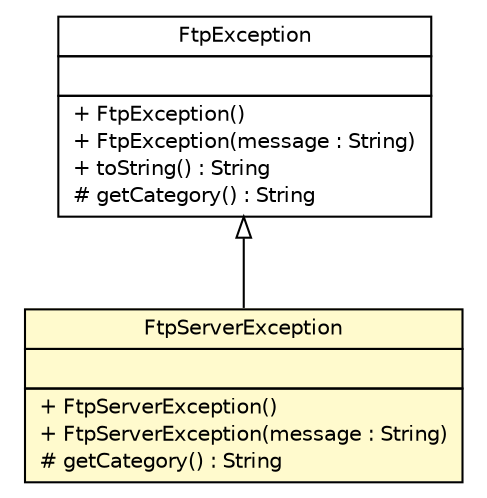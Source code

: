 #!/usr/local/bin/dot
#
# Class diagram 
# Generated by UMLGraph version 5.1 (http://www.umlgraph.org/)
#

digraph G {
	edge [fontname="Helvetica",fontsize=10,labelfontname="Helvetica",labelfontsize=10];
	node [fontname="Helvetica",fontsize=10,shape=plaintext];
	nodesep=0.25;
	ranksep=0.5;
	// com.apporiented.hermesftp.exception.FtpServerException
	c3372 [label=<<table title="com.apporiented.hermesftp.exception.FtpServerException" border="0" cellborder="1" cellspacing="0" cellpadding="2" port="p" bgcolor="lemonChiffon" href="./FtpServerException.html">
		<tr><td><table border="0" cellspacing="0" cellpadding="1">
<tr><td align="center" balign="center"> FtpServerException </td></tr>
		</table></td></tr>
		<tr><td><table border="0" cellspacing="0" cellpadding="1">
<tr><td align="left" balign="left">  </td></tr>
		</table></td></tr>
		<tr><td><table border="0" cellspacing="0" cellpadding="1">
<tr><td align="left" balign="left"> + FtpServerException() </td></tr>
<tr><td align="left" balign="left"> + FtpServerException(message : String) </td></tr>
<tr><td align="left" balign="left"> # getCategory() : String </td></tr>
		</table></td></tr>
		</table>>, fontname="Helvetica", fontcolor="black", fontsize=10.0];
	// com.apporiented.hermesftp.exception.FtpException
	c3377 [label=<<table title="com.apporiented.hermesftp.exception.FtpException" border="0" cellborder="1" cellspacing="0" cellpadding="2" port="p" href="./FtpException.html">
		<tr><td><table border="0" cellspacing="0" cellpadding="1">
<tr><td align="center" balign="center"> FtpException </td></tr>
		</table></td></tr>
		<tr><td><table border="0" cellspacing="0" cellpadding="1">
<tr><td align="left" balign="left">  </td></tr>
		</table></td></tr>
		<tr><td><table border="0" cellspacing="0" cellpadding="1">
<tr><td align="left" balign="left"> + FtpException() </td></tr>
<tr><td align="left" balign="left"> + FtpException(message : String) </td></tr>
<tr><td align="left" balign="left"> + toString() : String </td></tr>
<tr><td align="left" balign="left"> # getCategory() : String </td></tr>
		</table></td></tr>
		</table>>, fontname="Helvetica", fontcolor="black", fontsize=10.0];
	//com.apporiented.hermesftp.exception.FtpServerException extends com.apporiented.hermesftp.exception.FtpException
	c3377:p -> c3372:p [dir=back,arrowtail=empty];
}

